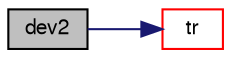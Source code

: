 digraph "dev2"
{
  bgcolor="transparent";
  edge [fontname="FreeSans",fontsize="10",labelfontname="FreeSans",labelfontsize="10"];
  node [fontname="FreeSans",fontsize="10",shape=record];
  rankdir="LR";
  Node127463 [label="dev2",height=0.2,width=0.4,color="black", fillcolor="grey75", style="filled", fontcolor="black"];
  Node127463 -> Node127464 [color="midnightblue",fontsize="10",style="solid",fontname="FreeSans"];
  Node127464 [label="tr",height=0.2,width=0.4,color="red",URL="$a21124.html#a16888f82e1accdb4c88dc9573a1dd02e"];
}

